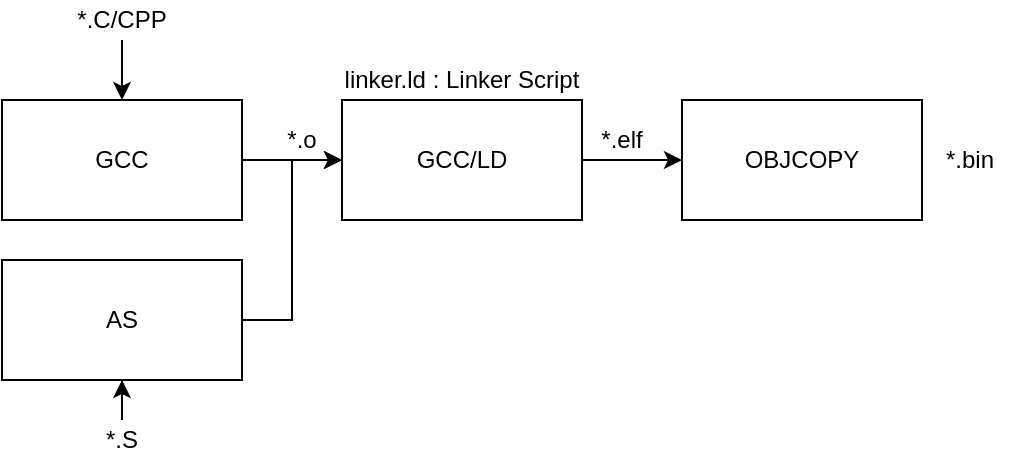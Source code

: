 <mxfile version="21.3.7" type="github">
  <diagram name="페이지-1" id="ZdmnOfFbiWV-42AW-Ecm">
    <mxGraphModel dx="972" dy="1837" grid="1" gridSize="10" guides="1" tooltips="1" connect="1" arrows="1" fold="1" page="1" pageScale="1" pageWidth="827" pageHeight="1169" math="0" shadow="0">
      <root>
        <mxCell id="0" />
        <mxCell id="1" parent="0" />
        <mxCell id="ho_rI26-PJwa1tqpR8jB-10" style="edgeStyle=orthogonalEdgeStyle;rounded=0;orthogonalLoop=1;jettySize=auto;html=1;" edge="1" parent="1" source="ho_rI26-PJwa1tqpR8jB-1">
          <mxGeometry relative="1" as="geometry">
            <mxPoint x="360" y="390" as="targetPoint" />
          </mxGeometry>
        </mxCell>
        <mxCell id="ho_rI26-PJwa1tqpR8jB-1" value="GCC" style="rounded=0;whiteSpace=wrap;html=1;" vertex="1" parent="1">
          <mxGeometry x="190" y="360" width="120" height="60" as="geometry" />
        </mxCell>
        <mxCell id="ho_rI26-PJwa1tqpR8jB-13" value="" style="edgeStyle=orthogonalEdgeStyle;rounded=0;orthogonalLoop=1;jettySize=auto;html=1;" edge="1" parent="1" source="ho_rI26-PJwa1tqpR8jB-2" target="ho_rI26-PJwa1tqpR8jB-3">
          <mxGeometry relative="1" as="geometry" />
        </mxCell>
        <mxCell id="ho_rI26-PJwa1tqpR8jB-2" value="GCC/LD" style="rounded=0;whiteSpace=wrap;html=1;" vertex="1" parent="1">
          <mxGeometry x="360" y="360" width="120" height="60" as="geometry" />
        </mxCell>
        <mxCell id="ho_rI26-PJwa1tqpR8jB-3" value="OBJCOPY" style="rounded=0;whiteSpace=wrap;html=1;" vertex="1" parent="1">
          <mxGeometry x="530" y="360" width="120" height="60" as="geometry" />
        </mxCell>
        <mxCell id="ho_rI26-PJwa1tqpR8jB-9" style="edgeStyle=orthogonalEdgeStyle;rounded=0;orthogonalLoop=1;jettySize=auto;html=1;entryX=0;entryY=0.5;entryDx=0;entryDy=0;" edge="1" parent="1" source="ho_rI26-PJwa1tqpR8jB-4" target="ho_rI26-PJwa1tqpR8jB-2">
          <mxGeometry relative="1" as="geometry" />
        </mxCell>
        <mxCell id="ho_rI26-PJwa1tqpR8jB-4" value="AS" style="rounded=0;whiteSpace=wrap;html=1;" vertex="1" parent="1">
          <mxGeometry x="190" y="440" width="120" height="60" as="geometry" />
        </mxCell>
        <mxCell id="ho_rI26-PJwa1tqpR8jB-6" value="" style="edgeStyle=orthogonalEdgeStyle;rounded=0;orthogonalLoop=1;jettySize=auto;html=1;" edge="1" parent="1" source="ho_rI26-PJwa1tqpR8jB-5" target="ho_rI26-PJwa1tqpR8jB-1">
          <mxGeometry relative="1" as="geometry" />
        </mxCell>
        <mxCell id="ho_rI26-PJwa1tqpR8jB-5" value="*.C/CPP" style="text;strokeColor=none;align=center;fillColor=none;html=1;verticalAlign=middle;whiteSpace=wrap;rounded=0;" vertex="1" parent="1">
          <mxGeometry x="220" y="310" width="60" height="20" as="geometry" />
        </mxCell>
        <mxCell id="ho_rI26-PJwa1tqpR8jB-8" value="" style="edgeStyle=orthogonalEdgeStyle;rounded=0;orthogonalLoop=1;jettySize=auto;html=1;" edge="1" parent="1" source="ho_rI26-PJwa1tqpR8jB-7" target="ho_rI26-PJwa1tqpR8jB-4">
          <mxGeometry relative="1" as="geometry" />
        </mxCell>
        <mxCell id="ho_rI26-PJwa1tqpR8jB-7" value="*.S" style="text;strokeColor=none;align=center;fillColor=none;html=1;verticalAlign=middle;whiteSpace=wrap;rounded=0;" vertex="1" parent="1">
          <mxGeometry x="220" y="520" width="60" height="20" as="geometry" />
        </mxCell>
        <mxCell id="ho_rI26-PJwa1tqpR8jB-11" value="*.o" style="text;strokeColor=none;align=center;fillColor=none;html=1;verticalAlign=middle;whiteSpace=wrap;rounded=0;" vertex="1" parent="1">
          <mxGeometry x="310" y="370" width="60" height="20" as="geometry" />
        </mxCell>
        <mxCell id="ho_rI26-PJwa1tqpR8jB-12" value="linker.ld : Linker Script" style="text;strokeColor=none;align=center;fillColor=none;html=1;verticalAlign=middle;whiteSpace=wrap;rounded=0;" vertex="1" parent="1">
          <mxGeometry x="360" y="340" width="120" height="20" as="geometry" />
        </mxCell>
        <mxCell id="ho_rI26-PJwa1tqpR8jB-14" value="*.elf" style="text;strokeColor=none;align=center;fillColor=none;html=1;verticalAlign=middle;whiteSpace=wrap;rounded=0;" vertex="1" parent="1">
          <mxGeometry x="470" y="370" width="60" height="20" as="geometry" />
        </mxCell>
        <mxCell id="ho_rI26-PJwa1tqpR8jB-15" value="*.bin" style="text;strokeColor=none;align=center;fillColor=none;html=1;verticalAlign=middle;whiteSpace=wrap;rounded=0;" vertex="1" parent="1">
          <mxGeometry x="644" y="380" width="60" height="20" as="geometry" />
        </mxCell>
      </root>
    </mxGraphModel>
  </diagram>
</mxfile>
